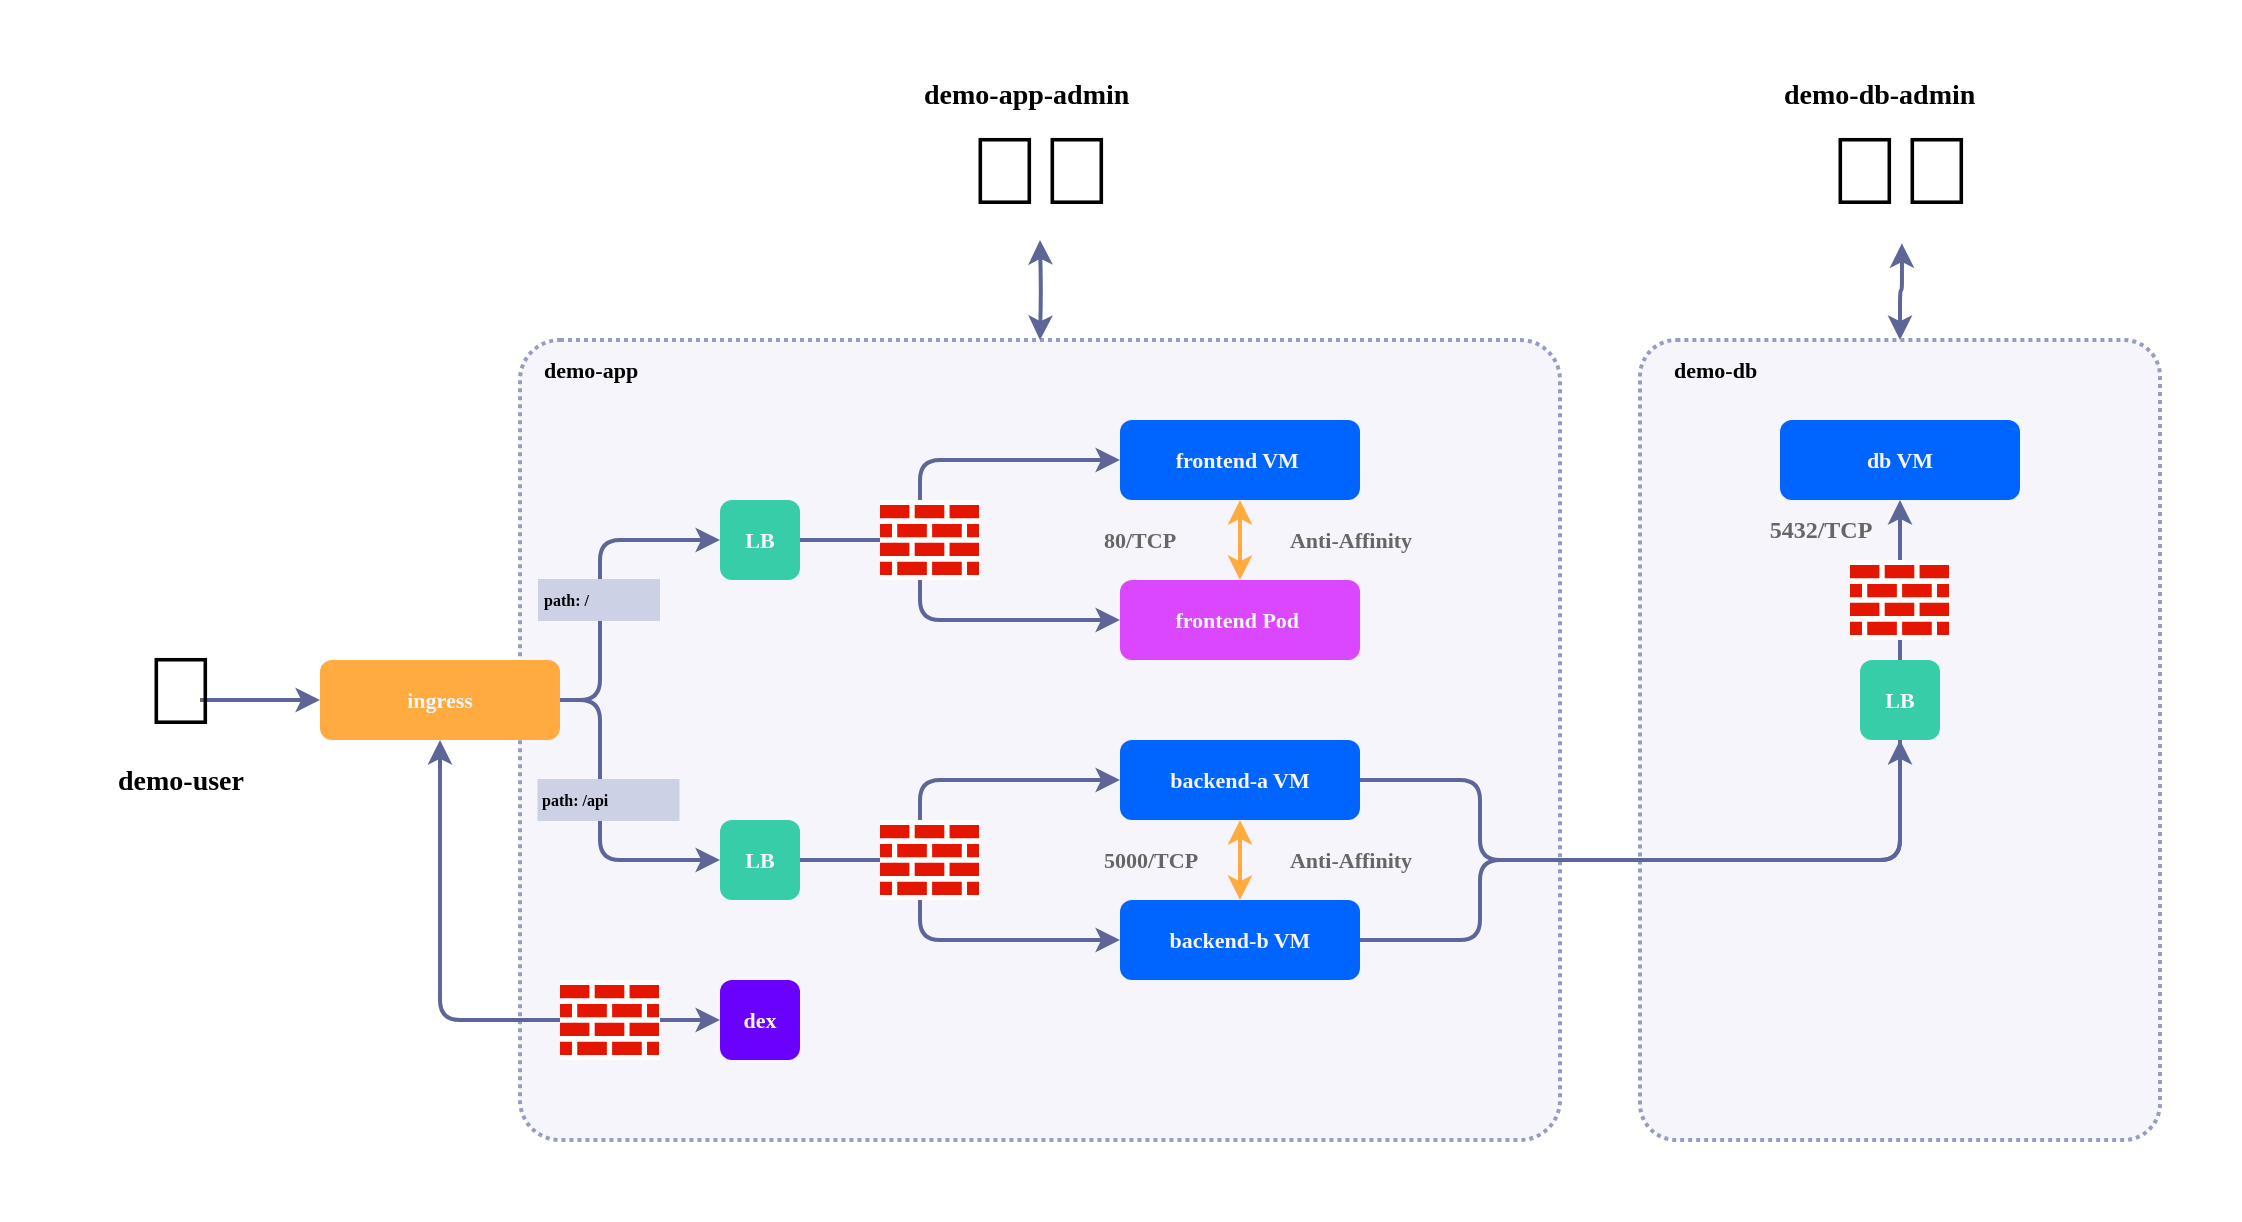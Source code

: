 <mxfile>
    <diagram id="h4PTGumwgIuKDRq8Zmf8" name="DEMO-APP">
        <mxGraphModel dx="2875" dy="969" grid="1" gridSize="10" guides="1" tooltips="1" connect="1" arrows="1" fold="1" page="0" pageScale="1" pageWidth="850" pageHeight="1100" math="0" shadow="0">
            <root>
                <mxCell id="0"/>
                <mxCell id="1" parent="0"/>
                <mxCell id="70" value="" style="rounded=0;whiteSpace=wrap;html=1;labelBackgroundColor=default;fontFamily=JetBrains Mono;fontSource=https%3A%2F%2Ffonts.googleapis.com%2Fcss%3Ffamily%3DJetBrains%2BMono;fontStyle=1;strokeWidth=2;strokeColor=none;" parent="1" vertex="1">
                    <mxGeometry x="-120" y="-280" width="1120" height="600" as="geometry"/>
                </mxCell>
                <mxCell id="2" value="" style="rounded=1;whiteSpace=wrap;html=1;fillColor=#f5f5fb;fontFamily=JetBrains Mono;fontSource=https%3A%2F%2Ffonts.googleapis.com%2Fcss%3Ffamily%3DJetBrains%2BMono;fontSize=11;strokeWidth=2;dashed=1;dashPattern=1 1;fontStyle=1;arcSize=5;strokeColor=#969dc4;" parent="1" vertex="1">
                    <mxGeometry x="140" y="-120" width="520" height="400" as="geometry"/>
                </mxCell>
                <mxCell id="3" value="demo-app" style="text;html=1;align=left;verticalAlign=middle;resizable=0;points=[];autosize=1;strokeColor=none;fillColor=none;fontFamily=JetBrains Mono;fontSource=https%3A%2F%2Ffonts.googleapis.com%2Fcss%3Ffamily%3DJetBrains%2BMono;fontSize=11;strokeWidth=1;fontStyle=1" parent="1" vertex="1">
                    <mxGeometry x="149.5" y="-120" width="80" height="30" as="geometry"/>
                </mxCell>
                <mxCell id="9" style="edgeStyle=orthogonalEdgeStyle;html=1;exitX=1;exitY=0.5;exitDx=0;exitDy=0;fontFamily=JetBrains Mono;fontSource=https%3A%2F%2Ffonts.googleapis.com%2Fcss%3Ffamily%3DJetBrains%2BMono;fontSize=11;strokeWidth=2;entryX=0;entryY=0.5;entryDx=0;entryDy=0;fontStyle=1;fillColor=#5e6697;strokeColor=#5e6697;" parent="1" source="4" target="14" edge="1">
                    <mxGeometry relative="1" as="geometry">
                        <Array as="points">
                            <mxPoint x="180" y="60"/>
                            <mxPoint x="180" y="-20"/>
                        </Array>
                    </mxGeometry>
                </mxCell>
                <mxCell id="4" value="ingress" style="rounded=1;whiteSpace=wrap;html=1;fontFamily=JetBrains Mono;fontSource=https%3A%2F%2Ffonts.googleapis.com%2Fcss%3Ffamily%3DJetBrains%2BMono;fillColor=#ffab40;fontSize=11;strokeWidth=1;strokeColor=none;fontStyle=1;fontColor=#f5f5fb;" parent="1" vertex="1">
                    <mxGeometry x="40" y="40" width="120" height="40" as="geometry"/>
                </mxCell>
                <mxCell id="6" style="edgeStyle=orthogonalEdgeStyle;html=1;exitX=0;exitY=0.5;exitDx=0;exitDy=0;fontFamily=JetBrains Mono;fontSource=https%3A%2F%2Ffonts.googleapis.com%2Fcss%3Ffamily%3DJetBrains%2BMono;fontSize=11;strokeWidth=2;startArrow=classic;startFill=1;entryX=0.5;entryY=1;entryDx=0;entryDy=0;fontStyle=1;fillColor=#5e6697;strokeColor=#5e6697;" parent="1" source="5" target="4" edge="1">
                    <mxGeometry relative="1" as="geometry">
                        <Array as="points">
                            <mxPoint x="100" y="220"/>
                        </Array>
                    </mxGeometry>
                </mxCell>
                <mxCell id="5" value="dex" style="rounded=1;whiteSpace=wrap;html=1;fontFamily=JetBrains Mono;fontSource=https%3A%2F%2Ffonts.googleapis.com%2Fcss%3Ffamily%3DJetBrains%2BMono;fillColor=#6a01ff;fontSize=11;strokeWidth=1;strokeColor=none;fontStyle=1;fontColor=#f5f5fb;" parent="1" vertex="1">
                    <mxGeometry x="240" y="200" width="40" height="40" as="geometry"/>
                </mxCell>
                <mxCell id="8" style="edgeStyle=none;html=1;fontFamily=JetBrains Mono;fontSource=https%3A%2F%2Ffonts.googleapis.com%2Fcss%3Ffamily%3DJetBrains%2BMono;fontSize=11;strokeWidth=2;fontStyle=1;fillColor=#5e6697;strokeColor=#5e6697;exitX=0.6;exitY=0.107;exitDx=0;exitDy=0;exitPerimeter=0;" parent="1" source="95" target="4" edge="1">
                    <mxGeometry relative="1" as="geometry">
                        <mxPoint x="-60" y="60" as="sourcePoint"/>
                    </mxGeometry>
                </mxCell>
                <mxCell id="18" style="edgeStyle=orthogonalEdgeStyle;html=1;fontFamily=JetBrains Mono;fontSource=https%3A%2F%2Ffonts.googleapis.com%2Fcss%3Ffamily%3DJetBrains%2BMono;fontSize=11;strokeWidth=2;entryX=0;entryY=0.5;entryDx=0;entryDy=0;fontStyle=1;fillColor=#5e6697;strokeColor=#5e6697;" parent="1" source="14" target="15" edge="1">
                    <mxGeometry relative="1" as="geometry">
                        <Array as="points">
                            <mxPoint x="340" y="-20"/>
                            <mxPoint x="340" y="-60"/>
                        </Array>
                    </mxGeometry>
                </mxCell>
                <mxCell id="19" style="edgeStyle=orthogonalEdgeStyle;html=1;fontFamily=JetBrains Mono;fontSource=https%3A%2F%2Ffonts.googleapis.com%2Fcss%3Ffamily%3DJetBrains%2BMono;fontSize=11;strokeWidth=2;startArrow=none;exitX=1;exitY=0.5;exitDx=0;exitDy=0;entryX=0;entryY=0.5;entryDx=0;entryDy=0;fontStyle=1;fillColor=#5e6697;strokeColor=#5e6697;" parent="1" source="14" target="16" edge="1">
                    <mxGeometry relative="1" as="geometry">
                        <Array as="points">
                            <mxPoint x="340" y="-20"/>
                            <mxPoint x="340" y="20"/>
                        </Array>
                    </mxGeometry>
                </mxCell>
                <mxCell id="14" value="LB" style="rounded=1;whiteSpace=wrap;html=1;fontFamily=JetBrains Mono;fontSource=https%3A%2F%2Ffonts.googleapis.com%2Fcss%3Ffamily%3DJetBrains%2BMono;fillColor=#38cda9;fontSize=11;strokeWidth=1;strokeColor=none;fontStyle=1;fontColor=#f5f5fb;" parent="1" vertex="1">
                    <mxGeometry x="240" y="-40" width="40" height="40" as="geometry"/>
                </mxCell>
                <mxCell id="15" value="frontend VM&amp;nbsp;" style="rounded=1;whiteSpace=wrap;html=1;fontFamily=JetBrains Mono;fontSource=https%3A%2F%2Ffonts.googleapis.com%2Fcss%3Ffamily%3DJetBrains%2BMono;fillColor=#0064ff;fontSize=11;strokeWidth=1;strokeColor=none;fontColor=#f5f5fb;fontStyle=1" parent="1" vertex="1">
                    <mxGeometry x="440" y="-80" width="120" height="40" as="geometry"/>
                </mxCell>
                <mxCell id="16" value="frontend Pod&amp;nbsp;" style="rounded=1;whiteSpace=wrap;html=1;fontFamily=JetBrains Mono;fontSource=https%3A%2F%2Ffonts.googleapis.com%2Fcss%3Ffamily%3DJetBrains%2BMono;fillColor=#da47ff;fontSize=11;strokeWidth=1;strokeColor=none;fontStyle=1;fontColor=#f5f5fb;" parent="1" vertex="1">
                    <mxGeometry x="440" width="120" height="40" as="geometry"/>
                </mxCell>
                <mxCell id="55" style="edgeStyle=orthogonalEdgeStyle;html=1;exitX=0.5;exitY=1;exitDx=0;exitDy=0;fontSize=11;endArrow=classic;endFill=1;startArrow=classic;startFill=1;strokeColor=#ffab40;fontFamily=JetBrains Mono;fontSource=https%3A%2F%2Ffonts.googleapis.com%2Fcss%3Ffamily%3DJetBrains%2BMono;fontStyle=1;fillColor=#ffab40;strokeWidth=2;" parent="1" source="17" target="46" edge="1">
                    <mxGeometry relative="1" as="geometry"/>
                </mxCell>
                <mxCell id="17" value="backend-a VM" style="rounded=1;whiteSpace=wrap;html=1;fontFamily=JetBrains Mono;fontSource=https%3A%2F%2Ffonts.googleapis.com%2Fcss%3Ffamily%3DJetBrains%2BMono;fillColor=#0064ff;fontSize=11;strokeWidth=1;strokeColor=none;fontColor=#f5f5fb;fontStyle=1" parent="1" vertex="1">
                    <mxGeometry x="440" y="80" width="120" height="40" as="geometry"/>
                </mxCell>
                <mxCell id="69" style="edgeStyle=orthogonalEdgeStyle;html=1;exitX=0.5;exitY=0;exitDx=0;exitDy=0;strokeColor=#5e6697;fontFamily=JetBrains Mono;fontSource=https%3A%2F%2Ffonts.googleapis.com%2Fcss%3Ffamily%3DJetBrains%2BMono;fontSize=12;fontColor=#000000;startArrow=classic;startFill=1;endArrow=classic;endFill=1;fontStyle=1;strokeWidth=2;fillColor=#5e6697;entryX=0.512;entryY=1.024;entryDx=0;entryDy=0;entryPerimeter=0;" parent="1" source="22" target="103" edge="1">
                    <mxGeometry relative="1" as="geometry">
                        <mxPoint x="810" y="-170" as="targetPoint"/>
                    </mxGeometry>
                </mxCell>
                <mxCell id="22" value="" style="rounded=1;whiteSpace=wrap;html=1;fillColor=#f5f5fb;fontFamily=JetBrains Mono;fontSource=https%3A%2F%2Ffonts.googleapis.com%2Fcss%3Ffamily%3DJetBrains%2BMono;fontSize=11;strokeWidth=2;dashed=1;dashPattern=1 1;strokeColor=#969dc4;fontStyle=1;arcSize=7;" parent="1" vertex="1">
                    <mxGeometry x="700" y="-120" width="260" height="400" as="geometry"/>
                </mxCell>
                <mxCell id="23" value="demo-db" style="text;html=1;align=left;verticalAlign=middle;resizable=0;points=[];autosize=1;strokeColor=none;fillColor=none;fontFamily=JetBrains Mono;fontSource=https%3A%2F%2Ffonts.googleapis.com%2Fcss%3Ffamily%3DJetBrains%2BMono;fontSize=11;strokeWidth=1;fontStyle=1" parent="1" vertex="1">
                    <mxGeometry x="714.75" y="-120" width="70" height="30" as="geometry"/>
                </mxCell>
                <mxCell id="28" value="db VM" style="rounded=1;whiteSpace=wrap;html=1;fontFamily=JetBrains Mono;fontSource=https%3A%2F%2Ffonts.googleapis.com%2Fcss%3Ffamily%3DJetBrains%2BMono;fillColor=#0064ff;fontSize=11;strokeWidth=1;strokeColor=none;fontColor=#f5f5fb;fontStyle=1" parent="1" vertex="1">
                    <mxGeometry x="770" y="-80" width="120" height="40" as="geometry"/>
                </mxCell>
                <mxCell id="49" value="" style="edgeStyle=orthogonalEdgeStyle;html=1;exitX=1;exitY=0.5;exitDx=0;exitDy=0;entryX=0;entryY=0.5;entryDx=0;entryDy=0;strokeWidth=2;fontFamily=JetBrains Mono;fontSource=https%3A%2F%2Ffonts.googleapis.com%2Fcss%3Ffamily%3DJetBrains%2BMono;fontSize=11;endArrow=classic;endFill=1;fontStyle=1;fillColor=#5e6697;strokeColor=#5e6697;" parent="1" source="4" target="48" edge="1">
                    <mxGeometry relative="1" as="geometry">
                        <Array as="points">
                            <mxPoint x="180" y="60"/>
                            <mxPoint x="180" y="140"/>
                        </Array>
                        <mxPoint x="40" y="100" as="sourcePoint"/>
                        <mxPoint x="440" y="100" as="targetPoint"/>
                    </mxGeometry>
                </mxCell>
                <mxCell id="50" style="edgeStyle=orthogonalEdgeStyle;html=1;exitX=1;exitY=0.5;exitDx=0;exitDy=0;entryX=0;entryY=0.5;entryDx=0;entryDy=0;fontFamily=JetBrains Mono;fontSource=https%3A%2F%2Ffonts.googleapis.com%2Fcss%3Ffamily%3DJetBrains%2BMono;fontSize=11;fontStyle=1;strokeWidth=2;fillColor=#5e6697;strokeColor=#5e6697;" parent="1" source="48" target="17" edge="1">
                    <mxGeometry relative="1" as="geometry">
                        <Array as="points">
                            <mxPoint x="340" y="140"/>
                            <mxPoint x="340" y="100"/>
                        </Array>
                    </mxGeometry>
                </mxCell>
                <mxCell id="52" style="edgeStyle=orthogonalEdgeStyle;html=1;exitX=1;exitY=0.5;exitDx=0;exitDy=0;fontFamily=JetBrains Mono;fontSource=https%3A%2F%2Ffonts.googleapis.com%2Fcss%3Ffamily%3DJetBrains%2BMono;fontSize=11;fontStyle=1;strokeWidth=2;fillColor=#5e6697;strokeColor=#5e6697;" parent="1" source="48" target="46" edge="1">
                    <mxGeometry relative="1" as="geometry">
                        <Array as="points">
                            <mxPoint x="340" y="140"/>
                            <mxPoint x="340" y="180"/>
                        </Array>
                    </mxGeometry>
                </mxCell>
                <mxCell id="48" value="LB" style="rounded=1;whiteSpace=wrap;html=1;fontFamily=JetBrains Mono;fontSource=https%3A%2F%2Ffonts.googleapis.com%2Fcss%3Ffamily%3DJetBrains%2BMono;fillColor=#38cda9;fontSize=11;strokeWidth=1;strokeColor=none;fontStyle=1;fontColor=#f5f5fb;" parent="1" vertex="1">
                    <mxGeometry x="240" y="120" width="40" height="40" as="geometry"/>
                </mxCell>
                <mxCell id="46" value="backend-b VM" style="rounded=1;whiteSpace=wrap;html=1;fontFamily=JetBrains Mono;fontSource=https%3A%2F%2Ffonts.googleapis.com%2Fcss%3Ffamily%3DJetBrains%2BMono;fillColor=#0064ff;fontSize=11;strokeWidth=1;strokeColor=none;fontColor=#f5f5fb;fontStyle=1" parent="1" vertex="1">
                    <mxGeometry x="440" y="160" width="120" height="40" as="geometry"/>
                </mxCell>
                <mxCell id="45" value="&lt;font style=&quot;font-size: 8px;&quot;&gt;path: /api&lt;/font&gt;" style="text;html=1;align=left;verticalAlign=middle;resizable=0;points=[];autosize=1;strokeColor=#cdd1e6;fillColor=#cdd1e6;fontSize=8;fontFamily=JetBrains Mono;fontSource=https%3A%2F%2Ffonts.googleapis.com%2Fcss%3Ffamily%3DJetBrains%2BMono;labelBackgroundColor=none;fontStyle=1" parent="1" vertex="1">
                    <mxGeometry x="149.25" y="100" width="70" height="20" as="geometry"/>
                </mxCell>
                <mxCell id="44" value="path: /" style="text;html=1;align=left;verticalAlign=middle;resizable=0;points=[];autosize=1;strokeColor=#cdd1e6;fillColor=#cdd1e6;fontSize=8;fontFamily=JetBrains Mono;labelBackgroundColor=none;fontSource=https%3A%2F%2Ffonts.googleapis.com%2Fcss%3Ffamily%3DJetBrains%2BMono;fontStyle=1;" parent="1" vertex="1">
                    <mxGeometry x="149.5" width="60" height="20" as="geometry"/>
                </mxCell>
                <mxCell id="57" style="edgeStyle=orthogonalEdgeStyle;html=1;exitX=0.5;exitY=1;exitDx=0;exitDy=0;fontSize=11;endArrow=classic;endFill=1;startArrow=classic;startFill=1;strokeColor=#ffab40;fontFamily=JetBrains Mono;fontSource=https%3A%2F%2Ffonts.googleapis.com%2Fcss%3Ffamily%3DJetBrains%2BMono;fontStyle=1;fillColor=#ffab40;strokeWidth=2;" parent="1" source="15" edge="1">
                    <mxGeometry relative="1" as="geometry">
                        <mxPoint x="510.0" y="130" as="sourcePoint"/>
                        <mxPoint x="500" as="targetPoint"/>
                    </mxGeometry>
                </mxCell>
                <mxCell id="58" value="&lt;p style=&quot;margin: 2rem 0px 1rem; padding: 0px; border: 0px; vertical-align: baseline; break-after: avoid; line-height: 2rem; color: rgb(51, 51, 51);&quot;&gt;&lt;br&gt;&lt;/p&gt;" style="text;html=1;align=left;verticalAlign=middle;resizable=0;points=[];autosize=1;strokeColor=none;fillColor=none;fontSize=11;fontFamily=JetBrains Mono;fontSource=https%3A%2F%2Ffonts.googleapis.com%2Fcss%3Ffamily%3DJetBrains%2BMono;fontStyle=1" parent="1" vertex="1">
                    <mxGeometry x="520" y="-70" width="20" height="90" as="geometry"/>
                </mxCell>
                <mxCell id="60" value="&lt;font&gt;5000/TCP&lt;/font&gt;" style="text;html=1;align=left;verticalAlign=middle;resizable=0;points=[];autosize=1;strokeColor=none;fillColor=none;fontSize=11;fontFamily=JetBrains Mono;fontColor=#666666;fontSource=https%3A%2F%2Ffonts.googleapis.com%2Fcss%3Ffamily%3DJetBrains%2BMono;fontStyle=1" parent="1" vertex="1">
                    <mxGeometry x="430" y="125" width="80" height="30" as="geometry"/>
                </mxCell>
                <mxCell id="61" value="&lt;font&gt;80/TCP&lt;/font&gt;" style="text;html=1;align=left;verticalAlign=middle;resizable=0;points=[];autosize=1;strokeColor=none;fillColor=none;fontSize=11;fontFamily=JetBrains Mono;fontColor=#666666;fontSource=https%3A%2F%2Ffonts.googleapis.com%2Fcss%3Ffamily%3DJetBrains%2BMono;fontStyle=1" parent="1" vertex="1">
                    <mxGeometry x="430" y="-35" width="60" height="30" as="geometry"/>
                </mxCell>
                <mxCell id="62" value="&lt;font style=&quot;font-size: 12px;&quot;&gt;&lt;span style=&quot;&quot;&gt;5432&lt;/span&gt;/TCP&lt;/font&gt;" style="text;html=1;align=center;verticalAlign=middle;resizable=0;points=[];autosize=1;strokeColor=none;fillColor=none;fontSize=11;fontFamily=JetBrains Mono;fontColor=#666666;fontSource=https%3A%2F%2Ffonts.googleapis.com%2Fcss%3Ffamily%3DJetBrains%2BMono;fontStyle=1" parent="1" vertex="1">
                    <mxGeometry x="750" y="-40" width="80" height="30" as="geometry"/>
                </mxCell>
                <mxCell id="66" value="" style="edgeStyle=orthogonalEdgeStyle;html=1;strokeColor=#5e6697;fontFamily=JetBrains Mono;fontSource=https%3A%2F%2Ffonts.googleapis.com%2Fcss%3Ffamily%3DJetBrains%2BMono;fontSize=12;fontColor=#000000;startArrow=classic;startFill=1;endArrow=classic;endFill=1;fontStyle=1;strokeWidth=2;fillColor=#5e6697;" parent="1" target="2" edge="1">
                    <mxGeometry relative="1" as="geometry">
                        <mxPoint x="400" y="-170" as="sourcePoint"/>
                    </mxGeometry>
                </mxCell>
                <mxCell id="32" style="edgeStyle=orthogonalEdgeStyle;html=1;exitX=1;exitY=0.5;exitDx=0;exitDy=0;fontFamily=JetBrains Mono;fontSource=https%3A%2F%2Ffonts.googleapis.com%2Fcss%3Ffamily%3DJetBrains%2BMono;fontSize=11;strokeWidth=2;startArrow=none;fontStyle=1;strokeColor=#5e6697;fillColor=#5e6697;" parent="1" source="46" target="28" edge="1">
                    <mxGeometry relative="1" as="geometry">
                        <Array as="points">
                            <mxPoint x="620" y="180"/>
                            <mxPoint x="620" y="140"/>
                            <mxPoint x="830" y="140"/>
                        </Array>
                        <mxPoint x="810" y="-40" as="targetPoint"/>
                    </mxGeometry>
                </mxCell>
                <mxCell id="75" style="edgeStyle=orthogonalEdgeStyle;html=1;exitX=1;exitY=0.5;exitDx=0;exitDy=0;entryX=0.5;entryY=1;entryDx=0;entryDy=0;fontFamily=JetBrains Mono;fontSource=https%3A%2F%2Ffonts.googleapis.com%2Fcss%3Ffamily%3DJetBrains%2BMono;fontStyle=1;strokeWidth=2;strokeColor=#5e6697;fillColor=#5e6697;" parent="1" source="17" target="73" edge="1">
                    <mxGeometry relative="1" as="geometry">
                        <Array as="points">
                            <mxPoint x="620" y="100"/>
                            <mxPoint x="620" y="140"/>
                            <mxPoint x="830" y="140"/>
                        </Array>
                    </mxGeometry>
                </mxCell>
                <mxCell id="73" value="LB" style="rounded=1;whiteSpace=wrap;html=1;fontFamily=JetBrains Mono;fontSource=https%3A%2F%2Ffonts.googleapis.com%2Fcss%3Ffamily%3DJetBrains%2BMono;fillColor=#38cda9;fontSize=11;strokeWidth=1;strokeColor=none;fontStyle=1;fontColor=#f5f5fb;" parent="1" vertex="1">
                    <mxGeometry x="810" y="40" width="40" height="40" as="geometry"/>
                </mxCell>
                <mxCell id="93" value="&lt;font style=&quot;font-size: 48px;&quot;&gt;🤵&lt;/font&gt;" style="text;html=1;align=center;verticalAlign=middle;resizable=0;points=[];autosize=1;strokeColor=none;fillColor=none;" parent="1" vertex="1">
                    <mxGeometry x="-70" y="20" width="80" height="70" as="geometry"/>
                </mxCell>
                <mxCell id="94" value="👨‍💻" style="text;html=1;align=center;verticalAlign=middle;resizable=0;points=[];autosize=1;strokeColor=none;fillColor=none;fontSize=48;" parent="1" vertex="1">
                    <mxGeometry x="360" y="-240" width="80" height="70" as="geometry"/>
                </mxCell>
                <mxCell id="95" value="&lt;font data-font-src=&quot;https://fonts.googleapis.com/css?family=JetBrains+Mono&quot; style=&quot;font-size: 14px;&quot;&gt;demo-user&lt;/font&gt;" style="text;html=1;align=center;verticalAlign=middle;resizable=0;points=[];autosize=1;strokeColor=none;fillColor=none;fontSize=48;fontFamily=JetBrains Mono;fontSource=https%3A%2F%2Ffonts.googleapis.com%2Fcss%3Ffamily%3DJetBrains%2BMono;fontColor=default;fontStyle=1;" parent="1" vertex="1">
                    <mxGeometry x="-80" y="52.5" width="100" height="70" as="geometry"/>
                </mxCell>
                <mxCell id="96" value="&lt;font data-font-src=&quot;https://fonts.googleapis.com/css?family=JetBrains+Mono&quot; face=&quot;JetBrains Mono&quot; style=&quot;font-size: 14px;&quot;&gt;demo-app-admin&lt;/font&gt;" style="text;html=1;align=left;verticalAlign=middle;resizable=0;points=[];autosize=1;strokeColor=none;fillColor=none;fontSize=48;fontColor=default;fontStyle=1;" parent="1" vertex="1">
                    <mxGeometry x="340" y="-290" width="140" height="70" as="geometry"/>
                </mxCell>
                <mxCell id="98" value="&lt;font data-font-src=&quot;https://fonts.googleapis.com/css?family=JetBrains+Mono&quot; face=&quot;JetBrains Mono&quot; style=&quot;font-size: 14px;&quot;&gt;demo-db-admin&lt;/font&gt;" style="text;html=1;align=left;verticalAlign=middle;resizable=0;points=[];autosize=1;strokeColor=none;fillColor=none;fontSize=48;fontColor=default;fontStyle=1;" parent="1" vertex="1">
                    <mxGeometry x="770" y="-290" width="130" height="70" as="geometry"/>
                </mxCell>
                <mxCell id="103" value="👨‍💻" style="text;html=1;align=center;verticalAlign=middle;resizable=0;points=[];autosize=1;strokeColor=none;fillColor=none;fontSize=48;" parent="1" vertex="1">
                    <mxGeometry x="790" y="-240" width="80" height="70" as="geometry"/>
                </mxCell>
                <mxCell id="106" value="&lt;strong style=&quot;margin: 0px; padding: 0px; border: 0px; vertical-align: baseline; font-weight: 700; font-size: 11px; font-style: normal; font-variant-ligatures: normal; font-variant-caps: normal; letter-spacing: normal; orphans: 2; text-align: left; text-indent: 0px; text-transform: none; widows: 2; word-spacing: 0px; -webkit-text-stroke-width: 0px; text-decoration-thickness: initial; text-decoration-style: initial; text-decoration-color: initial;&quot;&gt;Anti-Affinity&lt;/strong&gt;" style="text;html=1;align=center;verticalAlign=middle;resizable=0;points=[];autosize=1;strokeColor=none;fillColor=none;fontSize=11;fontFamily=JetBrains Mono;labelBackgroundColor=none;fontSource=https%3A%2F%2Ffonts.googleapis.com%2Fcss%3Ffamily%3DJetBrains%2BMono;fontColor=#666666;" vertex="1" parent="1">
                    <mxGeometry x="500" y="-35" width="110" height="30" as="geometry"/>
                </mxCell>
                <mxCell id="107" value="&lt;strong style=&quot;margin: 0px; padding: 0px; border: 0px; vertical-align: baseline; font-weight: 700; font-size: 11px; font-style: normal; font-variant-ligatures: normal; font-variant-caps: normal; letter-spacing: normal; orphans: 2; text-align: left; text-indent: 0px; text-transform: none; widows: 2; word-spacing: 0px; -webkit-text-stroke-width: 0px; text-decoration-thickness: initial; text-decoration-style: initial; text-decoration-color: initial;&quot;&gt;Anti-Affinity&lt;/strong&gt;" style="text;html=1;align=center;verticalAlign=middle;resizable=0;points=[];autosize=1;strokeColor=none;fillColor=none;fontSize=11;fontFamily=JetBrains Mono;labelBackgroundColor=none;fontSource=https%3A%2F%2Ffonts.googleapis.com%2Fcss%3Ffamily%3DJetBrains%2BMono;fontColor=#666666;" vertex="1" parent="1">
                    <mxGeometry x="500" y="125" width="110" height="30" as="geometry"/>
                </mxCell>
                <mxCell id="116" value="" style="group" vertex="1" connectable="0" parent="1">
                    <mxGeometry x="320" y="-40" width="50" height="40" as="geometry"/>
                </mxCell>
                <mxCell id="115" value="" style="rounded=0;whiteSpace=wrap;html=1;labelBackgroundColor=none;strokeColor=none;strokeWidth=2;fontFamily=JetBrains Mono;fontSource=https%3A%2F%2Ffonts.googleapis.com%2Fcss%3Ffamily%3DJetBrains%2BMono;fontSize=11;fontColor=#666666;" vertex="1" parent="116">
                    <mxGeometry width="50" height="40" as="geometry"/>
                </mxCell>
                <mxCell id="36" value="" style="verticalLabelPosition=bottom;sketch=0;html=1;fillColor=#e51601;strokeColor=none;verticalAlign=top;pointerEvents=1;align=center;shape=mxgraph.cisco_safe.security_icons.firewall;strokeWidth=14;fontFamily=JetBrains Mono;fontSource=https%3A%2F%2Ffonts.googleapis.com%2Fcss%3Ffamily%3DJetBrains%2BMono;fontSize=11;fontColor=#f5f5fb;fontStyle=1;" parent="116" vertex="1">
                    <mxGeometry y="2.5" width="49.5" height="35" as="geometry"/>
                </mxCell>
                <mxCell id="117" value="" style="group" vertex="1" connectable="0" parent="1">
                    <mxGeometry x="320" y="120" width="50" height="40" as="geometry"/>
                </mxCell>
                <mxCell id="118" value="" style="rounded=0;whiteSpace=wrap;html=1;labelBackgroundColor=none;strokeColor=none;strokeWidth=2;fontFamily=JetBrains Mono;fontSource=https%3A%2F%2Ffonts.googleapis.com%2Fcss%3Ffamily%3DJetBrains%2BMono;fontSize=11;fontColor=#666666;" vertex="1" parent="117">
                    <mxGeometry width="50" height="40" as="geometry"/>
                </mxCell>
                <mxCell id="119" value="" style="verticalLabelPosition=bottom;sketch=0;html=1;fillColor=#e51601;strokeColor=none;verticalAlign=top;pointerEvents=1;align=center;shape=mxgraph.cisco_safe.security_icons.firewall;strokeWidth=14;fontFamily=JetBrains Mono;fontSource=https%3A%2F%2Ffonts.googleapis.com%2Fcss%3Ffamily%3DJetBrains%2BMono;fontSize=11;fontColor=#f5f5fb;fontStyle=1;" vertex="1" parent="117">
                    <mxGeometry y="2.5" width="49.5" height="35" as="geometry"/>
                </mxCell>
                <mxCell id="120" value="" style="group" vertex="1" connectable="0" parent="1">
                    <mxGeometry x="805" y="-10" width="50" height="40" as="geometry"/>
                </mxCell>
                <mxCell id="121" value="" style="rounded=0;whiteSpace=wrap;html=1;labelBackgroundColor=none;strokeColor=none;strokeWidth=2;fontFamily=JetBrains Mono;fontSource=https%3A%2F%2Ffonts.googleapis.com%2Fcss%3Ffamily%3DJetBrains%2BMono;fontSize=11;fontColor=#666666;" vertex="1" parent="120">
                    <mxGeometry width="50" height="40" as="geometry"/>
                </mxCell>
                <mxCell id="122" value="" style="verticalLabelPosition=bottom;sketch=0;html=1;fillColor=#e51601;strokeColor=none;verticalAlign=top;pointerEvents=1;align=center;shape=mxgraph.cisco_safe.security_icons.firewall;strokeWidth=14;fontFamily=JetBrains Mono;fontSource=https%3A%2F%2Ffonts.googleapis.com%2Fcss%3Ffamily%3DJetBrains%2BMono;fontSize=11;fontColor=#f5f5fb;fontStyle=1;" vertex="1" parent="120">
                    <mxGeometry y="2.5" width="49.5" height="35" as="geometry"/>
                </mxCell>
                <mxCell id="123" value="" style="group" vertex="1" connectable="0" parent="1">
                    <mxGeometry x="160" y="200" width="50" height="40" as="geometry"/>
                </mxCell>
                <mxCell id="124" value="" style="rounded=0;whiteSpace=wrap;html=1;labelBackgroundColor=none;strokeColor=none;strokeWidth=2;fontFamily=JetBrains Mono;fontSource=https%3A%2F%2Ffonts.googleapis.com%2Fcss%3Ffamily%3DJetBrains%2BMono;fontSize=11;fontColor=#666666;" vertex="1" parent="123">
                    <mxGeometry width="50" height="40" as="geometry"/>
                </mxCell>
                <mxCell id="125" value="" style="verticalLabelPosition=bottom;sketch=0;html=1;fillColor=#e51601;strokeColor=none;verticalAlign=top;pointerEvents=1;align=center;shape=mxgraph.cisco_safe.security_icons.firewall;strokeWidth=14;fontFamily=JetBrains Mono;fontSource=https%3A%2F%2Ffonts.googleapis.com%2Fcss%3Ffamily%3DJetBrains%2BMono;fontSize=11;fontColor=#f5f5fb;fontStyle=1;" vertex="1" parent="123">
                    <mxGeometry y="2.5" width="49.5" height="35" as="geometry"/>
                </mxCell>
            </root>
        </mxGraphModel>
    </diagram>
    <diagram id="cqKt61RSVgPAT91kerF-" name="Page-2">
        <mxGraphModel dx="2637" dy="916" grid="1" gridSize="10" guides="1" tooltips="1" connect="1" arrows="1" fold="1" page="1" pageScale="1" pageWidth="850" pageHeight="1100" math="0" shadow="0">
            <root>
                <mxCell id="0"/>
                <mxCell id="1" parent="0"/>
            </root>
        </mxGraphModel>
    </diagram>
</mxfile>
